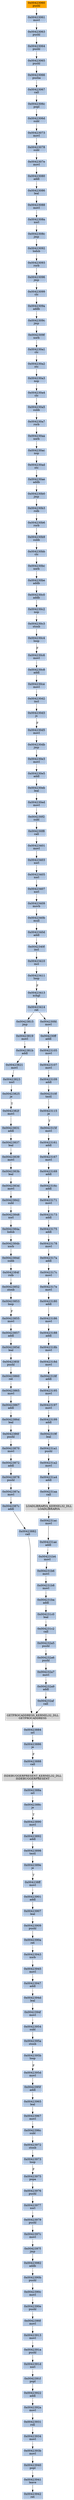 strict digraph G {
	graph [bgcolor=transparent,
		name=G
	];
	node [color=lightsteelblue,
		fillcolor=lightsteelblue,
		shape=rectangle,
		style=filled
	];
	"0x004230be"	[label="0x004230be
addb"];
	"0x004230c0"	[label="0x004230c0
addb"];
	"0x004230be" -> "0x004230c0"	[color="#000000"];
	"0x004238ff"	[label="0x004238ff
movl"];
	"0x00423901"	[label="0x00423901
addl"];
	"0x004238ff" -> "0x00423901"	[color="#000000"];
	"0x0042394d"	[label="0x0042394d
leal"];
	"0x0042394f"	[label="0x0042394f
movl"];
	"0x0042394d" -> "0x0042394f"	[color="#000000"];
	"0x00423837"	[label="0x00423837
leal"];
	"0x00423839"	[label="0x00423839
movl"];
	"0x00423837" -> "0x00423839"	[color="#000000"];
	"0x0042387a"	[label="0x0042387a
movl"];
	"0x0042387c"	[label="0x0042387c
addl"];
	"0x0042387a" -> "0x0042387c"	[color="#000000"];
	"0x00423080"	[label="0x00423080
addl"];
	"0x00423086"	[label="0x00423086
leal"];
	"0x00423080" -> "0x00423086"	[color="#000000"];
	"0x00423976"	[label="0x00423976
pushl"];
	"0x00423977"	[label="0x00423977
xorl"];
	"0x00423976" -> "0x00423977"	[color="#000000"];
	"0x00423195"	[label="0x00423195
movl"];
	"0x00423197"	[label="0x00423197
movl"];
	"0x00423195" -> "0x00423197"	[color="#000000"];
	"0x0042317a"	[label="0x0042317a
addl"];
	"0x0042317c"	[label="0x0042317c
movl"];
	"0x0042317a" -> "0x0042317c"	[color="#000000"];
	"0x00423064"	[label="0x00423064
pushl"];
	"0x00423065"	[label="0x00423065
pushl"];
	"0x00423064" -> "0x00423065"	[color="#000000"];
	"0x00423870"	[label="0x00423870
movl"];
	"0x00423872"	[label="0x00423872
addl"];
	"0x00423870" -> "0x00423872"	[color="#000000"];
	"0x004230a2"	[label="0x004230a2
stc"];
	"0x004230a3"	[label="0x004230a3
nop"];
	"0x004230a2" -> "0x004230a3"	[color="#000000"];
	"0x0042391a"	[label="0x0042391a
pushl"];
	"0x0042391d"	[label="0x0042391d
xorl"];
	"0x0042391a" -> "0x0042391d"	[color="#000000"];
	"0x0042306c"	[label="0x0042306c
popl"];
	"0x0042306d"	[label="0x0042306d
subl"];
	"0x0042306c" -> "0x0042306d"	[color="#000000"];
	"0x0042384f"	[label="0x0042384f
rolb"];
	"0x00423852"	[label="0x00423852
stosb"];
	"0x0042384f" -> "0x00423852"	[color="#000000"];
	"0x0042397f"	[label="0x0042397f
jmp"];
	"0x00423982"	[label="0x00423982
addb"];
	"0x0042397f" -> "0x00423982"	[color="#000000"];
	"0x00423947"	[label="0x00423947
addl"];
	"0x00423947" -> "0x0042394d"	[color="#000000"];
	"0x004231c2"	[label="0x004231c2
call"];
	"0x004232a5"	[label="0x004232a5
pushl"];
	"0x004231c2" -> "0x004232a5"	[color="#000000"];
	"0x00423105"	[label="0x00423105
movl"];
	"0x00423107"	[label="0x00423107
movl"];
	"0x00423105" -> "0x00423107"	[color="#000000"];
	"0x004230c6"	[label="0x004230c6
movl"];
	"0x004230c8"	[label="0x004230c8
addl"];
	"0x004230c6" -> "0x004230c8"	[color="#000000"];
	"0x00423078"	[label="0x00423078
subl"];
	"0x0042307e"	[label="0x0042307e
movl"];
	"0x00423078" -> "0x0042307e"	[color="#000000"];
	"0x004231a4"	[label="0x004231a4
addl"];
	"0x004231aa"	[label="0x004231aa
call"];
	"0x004231a4" -> "0x004231aa"	[color="#000000"];
	"0x00423888"	[label="0x00423888
call"];
	ISDEBUGGERPRESENT_KERNEL32_DLL	[color=lightgrey,
		fillcolor=lightgrey,
		label="ISDEBUGGERPRESENT_KERNEL32_DLL
ISDEBUGGERPRESENT"];
	"0x00423888" -> ISDEBUGGERPRESENT_KERNEL32_DLL	[color="#000000"];
	"0x0042393b"	[label="0x0042393b
movl"];
	"0x00423940"	[label="0x00423940
popl"];
	"0x0042393b" -> "0x00423940"	[color="#000000"];
	"0x00423413"	[label="0x00423413
xchgl"];
	"0x00423414"	[label="0x00423414
ret"];
	"0x00423413" -> "0x00423414"	[color="#000000"];
	"0x004230bb"	[label="0x004230bb
clc"];
	"0x004230bc"	[label="0x004230bc
xorb"];
	"0x004230bb" -> "0x004230bc"	[color="#000000"];
	"0x0042390b"	[label="0x0042390b
pushl"];
	"0x00423982" -> "0x0042390b"	[color="#000000"];
	"0x0042307e" -> "0x00423080"	[color="#000000"];
	"0x0042340b"	[label="0x0042340b
mull"];
	"0x0042340d"	[label="0x0042340d
addl"];
	"0x0042340b" -> "0x0042340d"	[color="#000000"];
	"0x0042386f"	[label="0x0042386f
pushl"];
	"0x0042386f" -> "0x00423870"	[color="#000000"];
	"0x0042381b"	[label="0x0042381b
addl"];
	"0x00423821"	[label="0x00423821
movl"];
	"0x0042381b" -> "0x00423821"	[color="#000000"];
	"0x0042383b"	[label="0x0042383b
leal"];
	"0x0042383d"	[label="0x0042383d
movl"];
	"0x0042383b" -> "0x0042383d"	[color="#000000"];
	"0x004231b6"	[label="0x004231b6
movl"];
	"0x004231b8"	[label="0x004231b8
movl"];
	"0x004231b6" -> "0x004231b8"	[color="#000000"];
	"0x00423169"	[label="0x00423169
addl"];
	"0x0042316c"	[label="0x0042316c
addl"];
	"0x00423169" -> "0x0042316c"	[color="#000000"];
	"0x00423825"	[label="0x00423825
je"];
	"0x0042382f"	[label="0x0042382f
movl"];
	"0x00423825" -> "0x0042382f"	[color="#000000",
		label=T];
	"0x00423099"	[label="0x00423099
clc"];
	"0x0042309a"	[label="0x0042309a
addb"];
	"0x00423099" -> "0x0042309a"	[color="#000000"];
	"0x004232af"	[label="0x004232af
call"];
	GETPROCADDRESS_KERNEL32_DLL	[color=lightgrey,
		fillcolor=lightgrey,
		label="GETPROCADDRESS_KERNEL32_DLL
GETPROCADDRESS"];
	"0x004232af" -> GETPROCADDRESS_KERNEL32_DLL	[color="#000000"];
	"0x00423855"	[label="0x00423855
movl"];
	"0x00423857"	[label="0x00423857
addl"];
	"0x00423855" -> "0x00423857"	[color="#000000"];
	"0x004230c2"	[label="0x004230c2
nop"];
	"0x004230c0" -> "0x004230c2"	[color="#000000"];
	"0x00423815"	[label="0x00423815
jmp"];
	"0x00423819"	[label="0x00423819
movl"];
	"0x00423815" -> "0x00423819"	[color="#000000"];
	"0x0042388c"	[label="0x0042388c
je"];
	"0x00423890"	[label="0x00423890
movl"];
	"0x0042388c" -> "0x00423890"	[color="#000000",
		label=T];
	"0x00423161"	[label="0x00423161
addl"];
	"0x00423167"	[label="0x00423167
movl"];
	"0x00423161" -> "0x00423167"	[color="#000000"];
	"0x00423407"	[label="0x00423407
xorl"];
	"0x00423409"	[label="0x00423409
movb"];
	"0x00423407" -> "0x00423409"	[color="#000000"];
	"0x00423941"	[label="0x00423941
leave"];
	"0x00423942"	[label="0x00423942
ret"];
	"0x00423941" -> "0x00423942"	[color="#000000"];
	"0x0042385f"	[label="0x0042385f
pushl"];
	"0x00423860"	[label="0x00423860
ret"];
	"0x0042385f" -> "0x00423860"	[color="#000000"];
	"0x0042397c"	[label="0x0042397c
movl"];
	"0x0042397c" -> "0x0042397f"	[color="#000000"];
	"0x004230fd"	[label="0x004230fd
movl"];
	"0x004230ff"	[label="0x004230ff
addl"];
	"0x004230fd" -> "0x004230ff"	[color="#000000"];
	"0x00423199"	[label="0x00423199
addl"];
	"0x00423197" -> "0x00423199"	[color="#000000"];
	"0x0042395a"	[label="0x0042395a
stosb"];
	"0x0042395b"	[label="0x0042395b
loop"];
	"0x0042395a" -> "0x0042395b"	[color="#000000"];
	"0x0042385d"	[label="0x0042385d
leal"];
	"0x00423857" -> "0x0042385d"	[color="#000000"];
	"0x00423180"	[label="0x00423180
addl"];
	"0x00423186"	[label="0x00423186
movl"];
	"0x00423180" -> "0x00423186"	[color="#000000"];
	"0x00423907"	[label="0x00423907
leal"];
	"0x00423909"	[label="0x00423909
pushl"];
	"0x00423907" -> "0x00423909"	[color="#000000"];
	"0x0042318f"	[label="0x0042318f
addl"];
	"0x0042318f" -> "0x00423195"	[color="#000000"];
	LOADLIBRARYA_KERNEL32_DLL	[color=lightgrey,
		fillcolor=lightgrey,
		label="LOADLIBRARYA_KERNEL32_DLL
LOADLIBRARYA"];
	"0x004231ac"	[label="0x004231ac
movl"];
	LOADLIBRARYA_KERNEL32_DLL -> "0x004231ac"	[color="#000000"];
	"0x004230f8"	[label="0x004230f8
call"];
	"0x00423401"	[label="0x00423401
movl"];
	"0x004230f8" -> "0x00423401"	[color="#000000"];
	"0x004230e5"	[label="0x004230e5
addl"];
	"0x004230eb"	[label="0x004230eb
leal"];
	"0x004230e5" -> "0x004230eb"	[color="#000000"];
	"0x004230b9"	[label="0x004230b9
subb"];
	"0x004230b9" -> "0x004230bb"	[color="#000000"];
	"0x004230a7"	[label="0x004230a7
rorb"];
	"0x004230aa"	[label="0x004230aa
xorb"];
	"0x004230a7" -> "0x004230aa"	[color="#000000"];
	"0x00423414" -> "0x00423815"	[color="#000000"];
	"0x00423414" -> "0x004230fd"	[color="#000000"];
	"0x00423973"	[label="0x00423973
loop"];
	"0x00423975"	[label="0x00423975
popa"];
	"0x00423973" -> "0x00423975"	[color="#000000",
		label=F];
	"0x00423411"	[label="0x00423411
loop"];
	"0x00423411" -> "0x00423413"	[color="#000000",
		label=F];
	"0x004230ce"	[label="0x004230ce
movl"];
	"0x004230d2"	[label="0x004230d2
incl"];
	"0x004230ce" -> "0x004230d2"	[color="#000000"];
	"0x00423073"	[label="0x00423073
movl"];
	"0x0042306d" -> "0x00423073"	[color="#000000"];
	"0x00423892"	[label="0x00423892
addl"];
	"0x00423898"	[label="0x00423898
testl"];
	"0x00423892" -> "0x00423898"	[color="#000000"];
	"0x004230ed"	[label="0x004230ed
movl"];
	"0x004230eb" -> "0x004230ed"	[color="#000000"];
	"0x00423865"	[label="0x00423865
movl"];
	"0x00423867"	[label="0x00423867
addl"];
	"0x00423865" -> "0x00423867"	[color="#000000"];
	"0x0042395d"	[label="0x0042395d
movl"];
	"0x0042395b" -> "0x0042395d"	[color="#000000",
		label=F];
	"0x004231a1"	[label="0x004231a1
pushl"];
	"0x004231a2"	[label="0x004231a2
movl"];
	"0x004231a1" -> "0x004231a2"	[color="#000000"];
	"0x004231ae"	[label="0x004231ae
addl"];
	"0x004231b4"	[label="0x004231b4
movl"];
	"0x004231ae" -> "0x004231b4"	[color="#000000"];
	"0x0042390a"	[label="0x0042390a
ret"];
	"0x00423909" -> "0x0042390a"	[color="#000000"];
	"0x00423954"	[label="0x00423954
subl"];
	"0x0042394f" -> "0x00423954"	[color="#000000"];
	"0x00423093"	[label="0x00423093
rorb"];
	"0x00423096"	[label="0x00423096
jmp"];
	"0x00423093" -> "0x00423096"	[color="#000000"];
	"0x004230a1"	[label="0x004230a1
clc"];
	"0x004230a1" -> "0x004230a2"	[color="#000000"];
	"0x0042392a"	[label="0x0042392a
movl"];
	"0x00423931"	[label="0x00423931
roll"];
	"0x0042392a" -> "0x00423931"	[color="#000000"];
	"0x00423115"	[label="0x00423115
je"];
	"0x0042315f"	[label="0x0042315f
movl"];
	"0x00423115" -> "0x0042315f"	[color="#000000",
		label=T];
	"0x0042384d"	[label="0x0042384d
subb"];
	"0x0042384d" -> "0x0042384f"	[color="#000000"];
	"0x00423188"	[label="0x00423188
addl"];
	"0x00423186" -> "0x00423188"	[color="#000000"];
	"0x00423975" -> "0x00423976"	[color="#000000"];
	"0x00423096" -> "0x00423099"	[color="#000000"];
	"0x004231aa" -> LOADLIBRARYA_KERNEL32_DLL	[color="#000000"];
	"0x0042389e"	[label="0x0042389e
je"];
	"0x00423898" -> "0x0042389e"	[color="#000000"];
	"0x0042388a"	[label="0x0042388a
orl"];
	ISDEBUGGERPRESENT_KERNEL32_DLL -> "0x0042388a"	[color="#000000"];
	"0x0042391f"	[label="0x0042391f
popl"];
	"0x0042391d" -> "0x0042391f"	[color="#000000"];
	"0x00423954" -> "0x0042395a"	[color="#000000"];
	"0x004231a2" -> "0x004231a4"	[color="#000000"];
	"0x00423823"	[label="0x00423823
xorl"];
	"0x00423821" -> "0x00423823"	[color="#000000"];
	"0x004231ba"	[label="0x004231ba
addl"];
	"0x004231b8" -> "0x004231ba"	[color="#000000"];
	"0x00423409" -> "0x0042340b"	[color="#000000"];
	"0x00423060"	[color=lightgrey,
		fillcolor=orange,
		label="0x00423060
pushl"];
	"0x00423061"	[label="0x00423061
movl"];
	"0x00423060" -> "0x00423061"	[color="#000000"];
	"0x004230ff" -> "0x00423105"	[color="#000000"];
	"0x00423831"	[label="0x00423831
addl"];
	"0x0042382f" -> "0x00423831"	[color="#000000"];
	"0x004230e3"	[label="0x004230e3
movl"];
	"0x004230e3" -> "0x004230e5"	[color="#000000"];
	"0x00423173"	[label="0x00423173
addl"];
	"0x00423175"	[label="0x00423175
addl"];
	"0x00423173" -> "0x00423175"	[color="#000000"];
	"0x00423063"	[label="0x00423063
pushl"];
	"0x00423063" -> "0x00423064"	[color="#000000"];
	"0x00423842"	[label="0x00423842
subl"];
	"0x0042383d" -> "0x00423842"	[color="#000000"];
	"0x0042340f"	[label="0x0042340f
incl"];
	"0x0042340d" -> "0x0042340f"	[color="#000000"];
	"0x00423073" -> "0x00423078"	[color="#000000"];
	"0x004230a4"	[label="0x004230a4
clc"];
	"0x004230a5"	[label="0x004230a5
subb"];
	"0x004230a4" -> "0x004230a5"	[color="#000000"];
	"0x00423088"	[label="0x00423088
movl"];
	"0x00423086" -> "0x00423088"	[color="#000000"];
	"0x00423853"	[label="0x00423853
loop"];
	"0x00423852" -> "0x00423853"	[color="#000000"];
	"0x00423061" -> "0x00423063"	[color="#000000"];
	"0x00423831" -> "0x00423837"	[color="#000000"];
	"0x00423979"	[label="0x00423979
pushl"];
	"0x00423977" -> "0x00423979"	[color="#000000"];
	"0x00423890" -> "0x00423892"	[color="#000000"];
	"0x00423922"	[label="0x00423922
addl"];
	"0x0042391f" -> "0x00423922"	[color="#000000"];
	"0x0042315f" -> "0x00423161"	[color="#000000"];
	"0x004230c3"	[label="0x004230c3
stosb"];
	"0x004230c4"	[label="0x004230c4
loop"];
	"0x004230c3" -> "0x004230c4"	[color="#000000"];
	"0x004230a3" -> "0x004230a4"	[color="#000000"];
	"0x0042390c"	[label="0x0042390c
movl"];
	"0x0042390e"	[label="0x0042390e
pushl"];
	"0x0042390c" -> "0x0042390e"	[color="#000000"];
	"0x00423922" -> "0x0042392a"	[color="#000000"];
	"0x0042318b"	[label="0x0042318b
movl"];
	"0x0042318d"	[label="0x0042318d
movl"];
	"0x0042318b" -> "0x0042318d"	[color="#000000"];
	"0x0042390f"	[label="0x0042390f
movl"];
	"0x00423913"	[label="0x00423913
movl"];
	"0x0042390f" -> "0x00423913"	[color="#000000"];
	"0x00423878"	[label="0x00423878
pushl"];
	"0x00423872" -> "0x00423878"	[color="#000000"];
	"0x004230c4" -> "0x004230c6"	[color="#000000",
		label=F];
	"0x0042308a"	[label="0x0042308a
xorl"];
	"0x00423088" -> "0x0042308a"	[color="#000000"];
	"0x004230b0"	[label="0x004230b0
jmp"];
	"0x004230b3"	[label="0x004230b3
rolb"];
	"0x004230b0" -> "0x004230b3"	[color="#000000"];
	"0x0042388a" -> "0x0042388c"	[color="#000000"];
	"0x00423913" -> "0x0042391a"	[color="#000000"];
	"0x00423901" -> "0x00423907"	[color="#000000"];
	"0x0042310f"	[label="0x0042310f
testl"];
	"0x0042310f" -> "0x00423115"	[color="#000000"];
	"0x004230a5" -> "0x004230a7"	[color="#000000"];
	"0x00423839" -> "0x0042383b"	[color="#000000"];
	"0x0042317e"	[label="0x0042317e
movl"];
	"0x0042317c" -> "0x0042317e"	[color="#000000"];
	"0x004230ae"	[label="0x004230ae
addb"];
	"0x004230ae" -> "0x004230b0"	[color="#000000"];
	"0x00423934"	[label="0x00423934
movl"];
	"0x00423931" -> "0x00423934"	[color="#000000"];
	"0x00423066"	[label="0x00423066
pusha"];
	"0x00423067"	[label="0x00423067
call"];
	"0x00423066" -> "0x00423067"	[color="#000000"];
	"0x00423967"	[label="0x00423967
movl"];
	"0x0042396c"	[label="0x0042396c
subl"];
	"0x00423967" -> "0x0042396c"	[color="#000000"];
	"0x004230c8" -> "0x004230ce"	[color="#000000"];
	"0x004231c0"	[label="0x004231c0
leal"];
	"0x004231ba" -> "0x004231c0"	[color="#000000"];
	"0x00423167" -> "0x00423169"	[color="#000000"];
	"0x004230d3"	[label="0x004230d3
js"];
	"0x004230d5"	[label="0x004230d5
movl"];
	"0x004230d3" -> "0x004230d5"	[color="#000000",
		label=F];
	"0x00423853" -> "0x00423855"	[color="#000000",
		label=F];
	"0x00423410"	[label="0x00423410
incl"];
	"0x00423410" -> "0x00423411"	[color="#000000"];
	"0x004230db"	[label="0x004230db
jmp"];
	"0x004230d5" -> "0x004230db"	[color="#000000"];
	"0x00423943"	[label="0x00423943
xorb"];
	"0x00423945"	[label="0x00423945
movl"];
	"0x00423943" -> "0x00423945"	[color="#000000"];
	"0x004232a6"	[label="0x004232a6
pushl"];
	"0x004232a7"	[label="0x004232a7
movl"];
	"0x004232a6" -> "0x004232a7"	[color="#000000"];
	"0x0042319f"	[label="0x0042319f
leal"];
	"0x0042319f" -> "0x004231a1"	[color="#000000"];
	"0x0042309f"	[label="0x0042309f
xorb"];
	"0x0042309f" -> "0x004230a1"	[color="#000000"];
	"0x00423884"	[label="0x00423884
orl"];
	"0x00423886"	[label="0x00423886
je"];
	"0x00423884" -> "0x00423886"	[color="#000000"];
	"0x004232a5" -> "0x004232a6"	[color="#000000"];
	"0x004231b4" -> "0x004231b6"	[color="#000000"];
	"0x00423065" -> "0x00423066"	[color="#000000"];
	"0x00423819" -> "0x0042381b"	[color="#000000"];
	"0x0042308c"	[label="0x0042308c
jmp"];
	"0x00423092"	[label="0x00423092
lodsb"];
	"0x0042308c" -> "0x00423092"	[color="#000000"];
	"0x00423199" -> "0x0042319f"	[color="#000000"];
	"0x00423178"	[label="0x00423178
movl"];
	"0x00423178" -> "0x0042317a"	[color="#000000"];
	"0x004230ad"	[label="0x004230ad
stc"];
	"0x004230ad" -> "0x004230ae"	[color="#000000"];
	"0x004230b6"	[label="0x004230b6
rorb"];
	"0x004230b3" -> "0x004230b6"	[color="#000000"];
	"0x0042386d"	[label="0x0042386d
leal"];
	"0x00423867" -> "0x0042386d"	[color="#000000"];
	"0x004232a9"	[label="0x004232a9
addl"];
	"0x004232a9" -> "0x004232af"	[color="#000000"];
	GETPROCADDRESS_KERNEL32_DLL -> "0x00423884"	[color="#000000"];
	"0x004230bc" -> "0x004230be"	[color="#000000"];
	"0x0042309c"	[label="0x0042309c
jmp"];
	"0x0042309a" -> "0x0042309c"	[color="#000000"];
	"0x0042390a" -> "0x00423943"	[color="#000000"];
	"0x004230b6" -> "0x004230b9"	[color="#000000"];
	"0x00423848"	[label="0x00423848
xorl"];
	"0x0042384a"	[label="0x0042384a
lodsb"];
	"0x00423848" -> "0x0042384a"	[color="#000000"];
	"0x00423092" -> "0x00423093"	[color="#000000"];
	"0x00423882"	[label="0x00423882
call"];
	"0x00423882" -> GETPROCADDRESS_KERNEL32_DLL	[color="#000000"];
	"0x00423171"	[label="0x00423171
movl"];
	"0x00423171" -> "0x00423173"	[color="#000000"];
	"0x00423878" -> "0x0042387a"	[color="#000000"];
	"0x00423405"	[label="0x00423405
xorl"];
	"0x00423405" -> "0x00423407"	[color="#000000"];
	"0x004230c2" -> "0x004230c3"	[color="#000000"];
	"0x0042384b"	[label="0x0042384b
xorb"];
	"0x0042384b" -> "0x0042384d"	[color="#000000"];
	"0x0042387c" -> "0x00423882"	[color="#000000"];
	"0x00423823" -> "0x00423825"	[color="#000000"];
	"0x0042390e" -> "0x0042390f"	[color="#000000"];
	"0x004232a7" -> "0x004232a9"	[color="#000000"];
	"0x0042389e" -> "0x004238ff"	[color="#000000",
		label=T];
	"0x0042308a" -> "0x0042308c"	[color="#000000"];
	"0x004230f2"	[label="0x004230f2
subl"];
	"0x004230f2" -> "0x004230f8"	[color="#000000"];
	"0x004230db" -> "0x004230e3"	[color="#000000"];
	"0x004231c0" -> "0x004231c2"	[color="#000000"];
	"0x0042386d" -> "0x0042386f"	[color="#000000"];
	"0x00423403"	[label="0x00423403
xorl"];
	"0x00423403" -> "0x00423405"	[color="#000000"];
	"0x00423188" -> "0x0042318b"	[color="#000000"];
	"0x0042395f"	[label="0x0042395f
addl"];
	"0x0042395d" -> "0x0042395f"	[color="#000000"];
	"0x004230ac"	[label="0x004230ac
nop"];
	"0x004230aa" -> "0x004230ac"	[color="#000000"];
	"0x00423945" -> "0x00423947"	[color="#000000"];
	"0x0042318d" -> "0x0042318f"	[color="#000000"];
	"0x00423940" -> "0x00423941"	[color="#000000"];
	"0x00423842" -> "0x00423848"	[color="#000000"];
	"0x00423934" -> "0x0042393b"	[color="#000000"];
	"0x00423109"	[label="0x00423109
addl"];
	"0x00423107" -> "0x00423109"	[color="#000000"];
	"0x00423965"	[label="0x00423965
leal"];
	"0x00423965" -> "0x00423967"	[color="#000000"];
	"0x0042390b" -> "0x0042390c"	[color="#000000"];
	"0x00423860" -> "0x00423865"	[color="#000000"];
	"0x00423067" -> "0x0042306c"	[color="#000000"];
	"0x00423972"	[label="0x00423972
stosb"];
	"0x0042396c" -> "0x00423972"	[color="#000000"];
	"0x00423972" -> "0x00423973"	[color="#000000"];
	"0x0042309c" -> "0x0042309f"	[color="#000000"];
	"0x0042384a" -> "0x0042384b"	[color="#000000"];
	"0x0042316c" -> "0x00423171"	[color="#000000"];
	"0x00423401" -> "0x00423403"	[color="#000000"];
	"0x0042385d" -> "0x0042385f"	[color="#000000"];
	"0x0042340f" -> "0x00423410"	[color="#000000"];
	"0x004230d2" -> "0x004230d3"	[color="#000000"];
	"0x00423979" -> "0x0042397c"	[color="#000000"];
	"0x004230ac" -> "0x004230ad"	[color="#000000"];
	"0x00423886" -> "0x00423888"	[color="#000000",
		label=F];
	"0x0042395f" -> "0x00423965"	[color="#000000"];
	"0x00423175" -> "0x00423178"	[color="#000000"];
	"0x00423109" -> "0x0042310f"	[color="#000000"];
	"0x004231ac" -> "0x004231ae"	[color="#000000"];
	"0x004230ed" -> "0x004230f2"	[color="#000000"];
	"0x0042317e" -> "0x00423180"	[color="#000000"];
}
